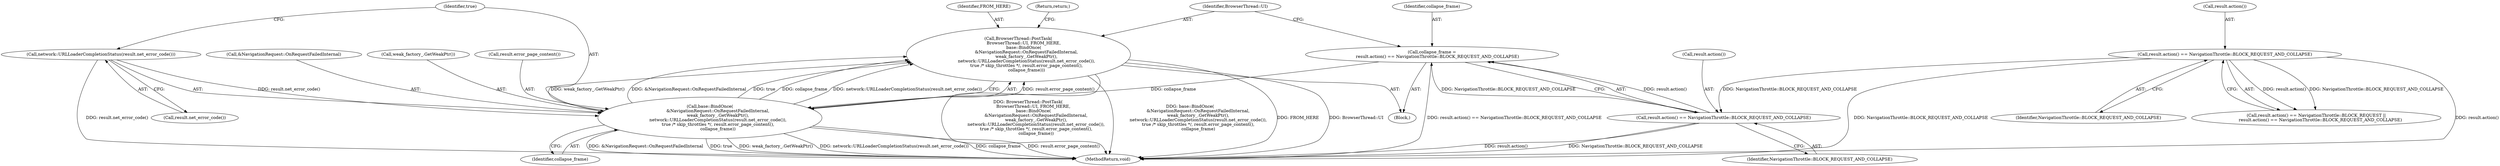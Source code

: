 digraph "0_Chrome_8355de453bb4014b74b2db5d7ca38c5664d65d83@API" {
"1000160" [label="(Call,BrowserThread::PostTask(\n        BrowserThread::UI, FROM_HERE,\n        base::BindOnce(\n            &NavigationRequest::OnRequestFailedInternal,\n            weak_factory_.GetWeakPtr(),\n            network::URLLoaderCompletionStatus(result.net_error_code()),\n            true /* skip_throttles */, result.error_page_content(),\n            collapse_frame)))"];
"1000163" [label="(Call,base::BindOnce(\n            &NavigationRequest::OnRequestFailedInternal,\n            weak_factory_.GetWeakPtr(),\n            network::URLLoaderCompletionStatus(result.net_error_code()),\n            true /* skip_throttles */, result.error_page_content(),\n            collapse_frame))"];
"1000167" [label="(Call,network::URLLoaderCompletionStatus(result.net_error_code()))"];
"1000155" [label="(Call,collapse_frame =\n        result.action() == NavigationThrottle::BLOCK_REQUEST_AND_COLLAPSE)"];
"1000157" [label="(Call,result.action() == NavigationThrottle::BLOCK_REQUEST_AND_COLLAPSE)"];
"1000128" [label="(Call,result.action() == NavigationThrottle::BLOCK_REQUEST_AND_COLLAPSE)"];
"1000155" [label="(Call,collapse_frame =\n        result.action() == NavigationThrottle::BLOCK_REQUEST_AND_COLLAPSE)"];
"1000169" [label="(Identifier,true)"];
"1000167" [label="(Call,network::URLLoaderCompletionStatus(result.net_error_code()))"];
"1000386" [label="(MethodReturn,void)"];
"1000130" [label="(Identifier,NavigationThrottle::BLOCK_REQUEST_AND_COLLAPSE)"];
"1000157" [label="(Call,result.action() == NavigationThrottle::BLOCK_REQUEST_AND_COLLAPSE)"];
"1000158" [label="(Call,result.action())"];
"1000161" [label="(Identifier,BrowserThread::UI)"];
"1000164" [label="(Call,&NavigationRequest::OnRequestFailedInternal)"];
"1000159" [label="(Identifier,NavigationThrottle::BLOCK_REQUEST_AND_COLLAPSE)"];
"1000162" [label="(Identifier,FROM_HERE)"];
"1000172" [label="(Return,return;)"];
"1000131" [label="(Block,)"];
"1000160" [label="(Call,BrowserThread::PostTask(\n        BrowserThread::UI, FROM_HERE,\n        base::BindOnce(\n            &NavigationRequest::OnRequestFailedInternal,\n            weak_factory_.GetWeakPtr(),\n            network::URLLoaderCompletionStatus(result.net_error_code()),\n            true /* skip_throttles */, result.error_page_content(),\n            collapse_frame)))"];
"1000166" [label="(Call,weak_factory_.GetWeakPtr())"];
"1000129" [label="(Call,result.action())"];
"1000163" [label="(Call,base::BindOnce(\n            &NavigationRequest::OnRequestFailedInternal,\n            weak_factory_.GetWeakPtr(),\n            network::URLLoaderCompletionStatus(result.net_error_code()),\n            true /* skip_throttles */, result.error_page_content(),\n            collapse_frame))"];
"1000170" [label="(Call,result.error_page_content())"];
"1000124" [label="(Call,result.action() == NavigationThrottle::BLOCK_REQUEST ||\n      result.action() == NavigationThrottle::BLOCK_REQUEST_AND_COLLAPSE)"];
"1000128" [label="(Call,result.action() == NavigationThrottle::BLOCK_REQUEST_AND_COLLAPSE)"];
"1000168" [label="(Call,result.net_error_code())"];
"1000156" [label="(Identifier,collapse_frame)"];
"1000171" [label="(Identifier,collapse_frame)"];
"1000160" -> "1000131"  [label="AST: "];
"1000160" -> "1000163"  [label="CFG: "];
"1000161" -> "1000160"  [label="AST: "];
"1000162" -> "1000160"  [label="AST: "];
"1000163" -> "1000160"  [label="AST: "];
"1000172" -> "1000160"  [label="CFG: "];
"1000160" -> "1000386"  [label="DDG: BrowserThread::PostTask(\n        BrowserThread::UI, FROM_HERE,\n        base::BindOnce(\n            &NavigationRequest::OnRequestFailedInternal,\n            weak_factory_.GetWeakPtr(),\n            network::URLLoaderCompletionStatus(result.net_error_code()),\n            true /* skip_throttles */, result.error_page_content(),\n            collapse_frame))"];
"1000160" -> "1000386"  [label="DDG: base::BindOnce(\n            &NavigationRequest::OnRequestFailedInternal,\n            weak_factory_.GetWeakPtr(),\n            network::URLLoaderCompletionStatus(result.net_error_code()),\n            true /* skip_throttles */, result.error_page_content(),\n            collapse_frame)"];
"1000160" -> "1000386"  [label="DDG: FROM_HERE"];
"1000160" -> "1000386"  [label="DDG: BrowserThread::UI"];
"1000163" -> "1000160"  [label="DDG: result.error_page_content()"];
"1000163" -> "1000160"  [label="DDG: weak_factory_.GetWeakPtr()"];
"1000163" -> "1000160"  [label="DDG: &NavigationRequest::OnRequestFailedInternal"];
"1000163" -> "1000160"  [label="DDG: true"];
"1000163" -> "1000160"  [label="DDG: collapse_frame"];
"1000163" -> "1000160"  [label="DDG: network::URLLoaderCompletionStatus(result.net_error_code())"];
"1000163" -> "1000171"  [label="CFG: "];
"1000164" -> "1000163"  [label="AST: "];
"1000166" -> "1000163"  [label="AST: "];
"1000167" -> "1000163"  [label="AST: "];
"1000169" -> "1000163"  [label="AST: "];
"1000170" -> "1000163"  [label="AST: "];
"1000171" -> "1000163"  [label="AST: "];
"1000163" -> "1000386"  [label="DDG: &NavigationRequest::OnRequestFailedInternal"];
"1000163" -> "1000386"  [label="DDG: true"];
"1000163" -> "1000386"  [label="DDG: weak_factory_.GetWeakPtr()"];
"1000163" -> "1000386"  [label="DDG: network::URLLoaderCompletionStatus(result.net_error_code())"];
"1000163" -> "1000386"  [label="DDG: collapse_frame"];
"1000163" -> "1000386"  [label="DDG: result.error_page_content()"];
"1000167" -> "1000163"  [label="DDG: result.net_error_code()"];
"1000155" -> "1000163"  [label="DDG: collapse_frame"];
"1000167" -> "1000168"  [label="CFG: "];
"1000168" -> "1000167"  [label="AST: "];
"1000169" -> "1000167"  [label="CFG: "];
"1000167" -> "1000386"  [label="DDG: result.net_error_code()"];
"1000155" -> "1000131"  [label="AST: "];
"1000155" -> "1000157"  [label="CFG: "];
"1000156" -> "1000155"  [label="AST: "];
"1000157" -> "1000155"  [label="AST: "];
"1000161" -> "1000155"  [label="CFG: "];
"1000155" -> "1000386"  [label="DDG: result.action() == NavigationThrottle::BLOCK_REQUEST_AND_COLLAPSE"];
"1000157" -> "1000155"  [label="DDG: result.action()"];
"1000157" -> "1000155"  [label="DDG: NavigationThrottle::BLOCK_REQUEST_AND_COLLAPSE"];
"1000157" -> "1000159"  [label="CFG: "];
"1000158" -> "1000157"  [label="AST: "];
"1000159" -> "1000157"  [label="AST: "];
"1000157" -> "1000386"  [label="DDG: NavigationThrottle::BLOCK_REQUEST_AND_COLLAPSE"];
"1000157" -> "1000386"  [label="DDG: result.action()"];
"1000128" -> "1000157"  [label="DDG: NavigationThrottle::BLOCK_REQUEST_AND_COLLAPSE"];
"1000128" -> "1000124"  [label="AST: "];
"1000128" -> "1000130"  [label="CFG: "];
"1000129" -> "1000128"  [label="AST: "];
"1000130" -> "1000128"  [label="AST: "];
"1000124" -> "1000128"  [label="CFG: "];
"1000128" -> "1000386"  [label="DDG: NavigationThrottle::BLOCK_REQUEST_AND_COLLAPSE"];
"1000128" -> "1000386"  [label="DDG: result.action()"];
"1000128" -> "1000124"  [label="DDG: result.action()"];
"1000128" -> "1000124"  [label="DDG: NavigationThrottle::BLOCK_REQUEST_AND_COLLAPSE"];
}
